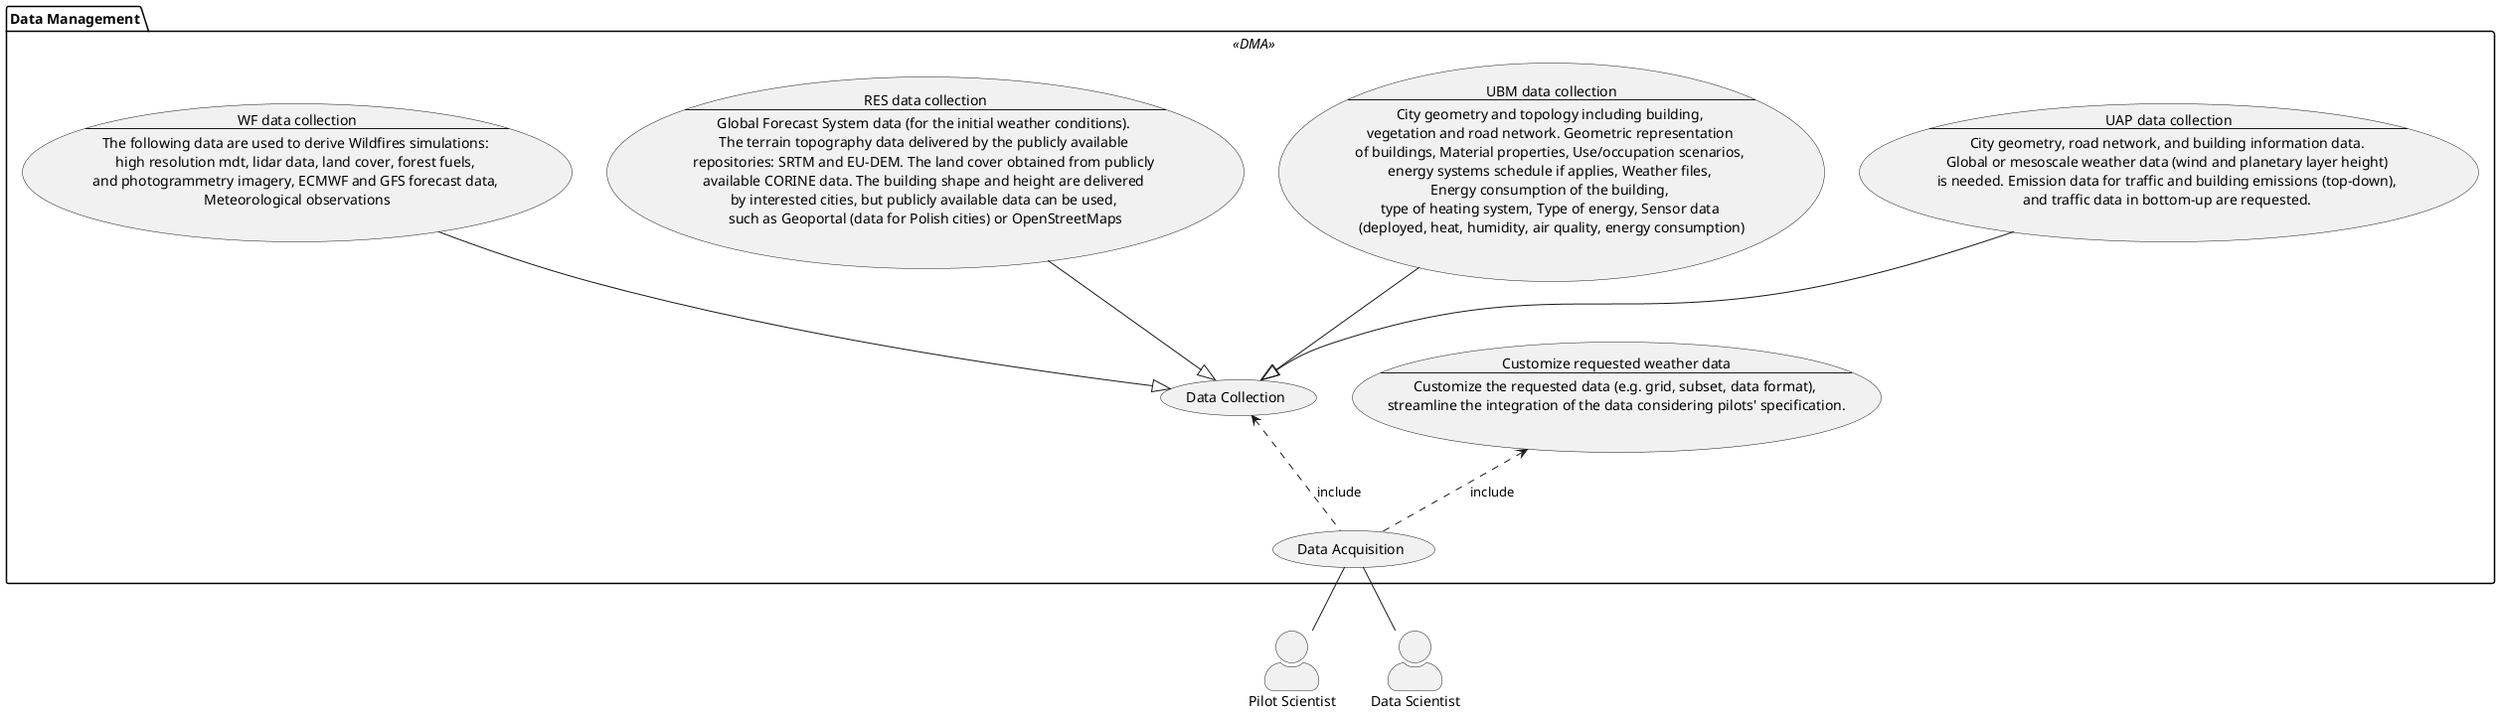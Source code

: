 @startuml hidalgo2_dma
'left to right direction
skinparam actorStyle awesome

'packages

package "Data Management" << DMA >> {
    'left to right direction


    usecase SCODMA001 as "
    Customize requested weather data
    --
    Customize the requested data (e.g. grid, subset, data format), 
    streamline the integration of the data considering pilots' specification.
    "

    usecase SCODMA002 as "
    UAP data collection
    --
    City geometry, road network, and building information data. 
    Global or mesoscale weather data (wind and planetary layer height) 
    is needed. Emission data for traffic and building emissions (top-down), 
    and traffic data in bottom-up are requested. 
    "

    usecase SCODMA003 as "
    UBM data collection
    --
    City geometry and topology including building, 
    vegetation and road network. Geometric representation 
    of buildings, Material properties, Use/occupation scenarios, 
    energy systems schedule if applies, Weather files, 
    Energy consumption of the building, 
    type of heating system, Type of energy, Sensor data 
    (deployed, heat, humidity, air quality, energy consumption)
    "

    usecase SCODMA004 as "
    RES data collection
    --
    Global Forecast System data (for the initial weather conditions). 
    The terrain topography data delivered by the publicly available 
    repositories: SRTM and EU-DEM. The land cover obtained from publicly 
    available CORINE data. The building shape and height are delivered 
    by interested cities, but publicly available data can be used, 
    such as Geoportal (data for Polish cities) or OpenStreetMaps
    "

    usecase SCODMA005 as "
    WF data collection
    --
    The following data are used to derive Wildfires simulations: 
    high resolution mdt, lidar data, land cover, forest fuels, 
    and photogrammetry imagery, ECMWF and GFS forecast data, 
    Meteorological observations
    "

    usecase SCODMA006  as "
    Data Acquisition
    "

    usecase SCODMA007  as "
    Data Collection
    "

    SCODMA002 -d-|> SCODMA007
    SCODMA003 -d-|> SCODMA007
    SCODMA004 -d-|> SCODMA007
    SCODMA005 -d-|> SCODMA007

    
    SCODMA006 .u.> SCODMA001 : include
    SCODMA006 .u.> SCODMA007 : include
}

'actors
actor "Pilot Scientist" as pilot_scientist
actor "Data Scientist" as data_scientist


data_scientist -u- SCODMA006
pilot_scientist -u- SCODMA006


skinparam usecase<<check>> {
    BackgroundColor LightBlue
}

@enduml